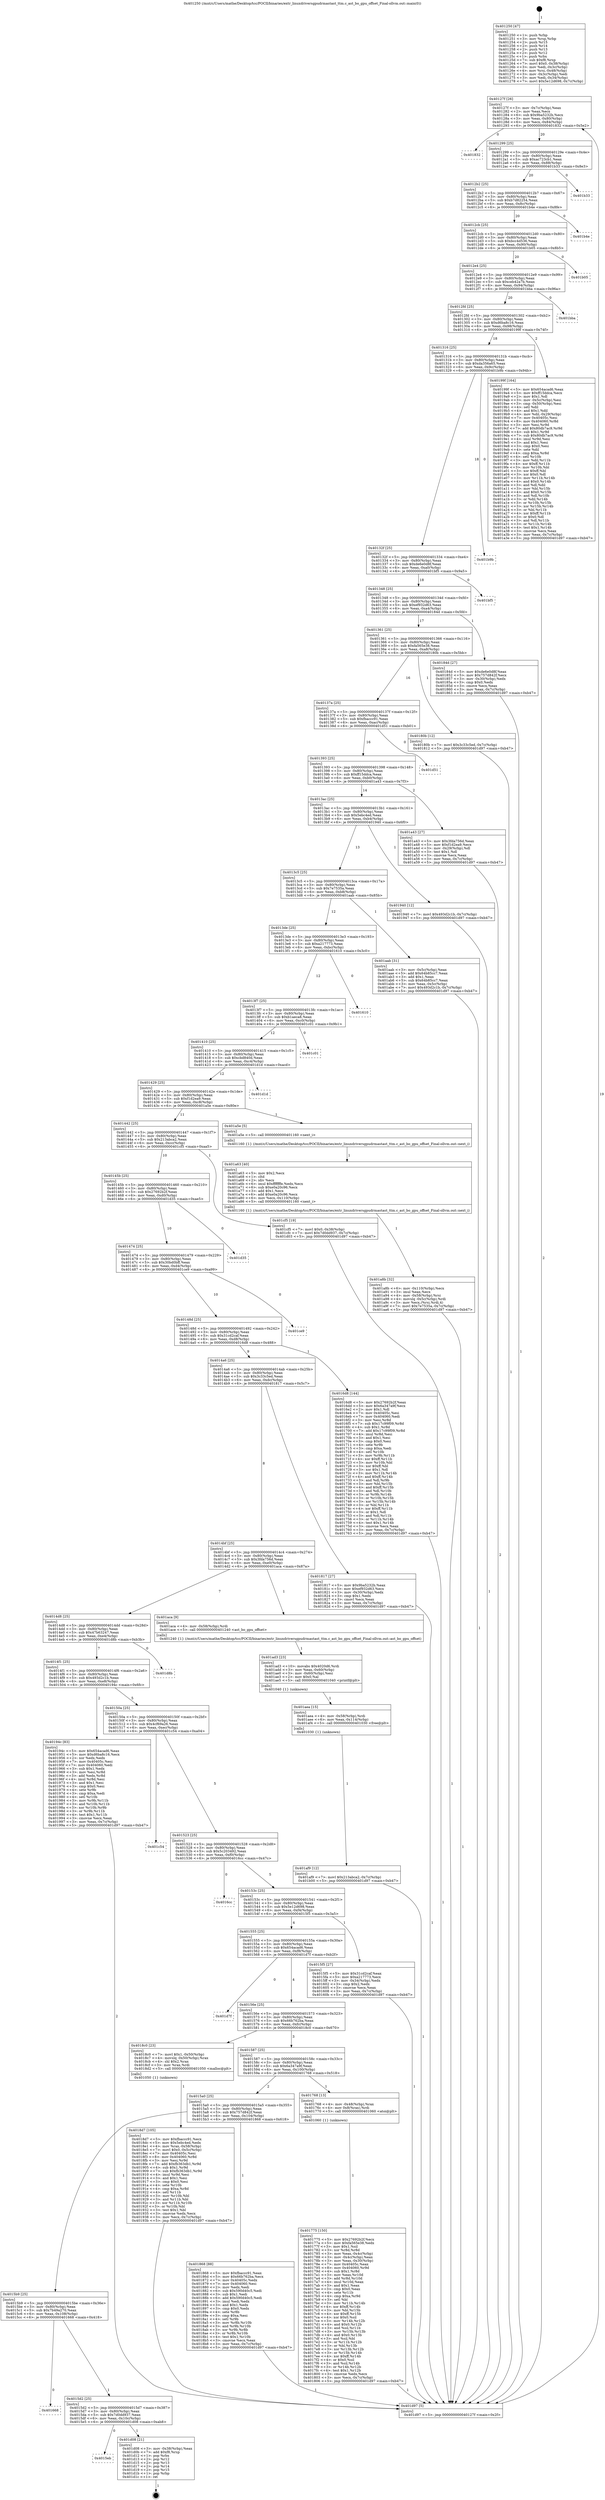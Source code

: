 digraph "0x401250" {
  label = "0x401250 (/mnt/c/Users/mathe/Desktop/tcc/POCII/binaries/extr_linuxdriversgpudrmastast_ttm.c_ast_bo_gpu_offset_Final-ollvm.out::main(0))"
  labelloc = "t"
  node[shape=record]

  Entry [label="",width=0.3,height=0.3,shape=circle,fillcolor=black,style=filled]
  "0x40127f" [label="{
     0x40127f [26]\l
     | [instrs]\l
     &nbsp;&nbsp;0x40127f \<+3\>: mov -0x7c(%rbp),%eax\l
     &nbsp;&nbsp;0x401282 \<+2\>: mov %eax,%ecx\l
     &nbsp;&nbsp;0x401284 \<+6\>: sub $0x9ba5232b,%ecx\l
     &nbsp;&nbsp;0x40128a \<+3\>: mov %eax,-0x80(%rbp)\l
     &nbsp;&nbsp;0x40128d \<+6\>: mov %ecx,-0x84(%rbp)\l
     &nbsp;&nbsp;0x401293 \<+6\>: je 0000000000401832 \<main+0x5e2\>\l
  }"]
  "0x401832" [label="{
     0x401832\l
  }", style=dashed]
  "0x401299" [label="{
     0x401299 [25]\l
     | [instrs]\l
     &nbsp;&nbsp;0x401299 \<+5\>: jmp 000000000040129e \<main+0x4e\>\l
     &nbsp;&nbsp;0x40129e \<+3\>: mov -0x80(%rbp),%eax\l
     &nbsp;&nbsp;0x4012a1 \<+5\>: sub $0xac723cb1,%eax\l
     &nbsp;&nbsp;0x4012a6 \<+6\>: mov %eax,-0x88(%rbp)\l
     &nbsp;&nbsp;0x4012ac \<+6\>: je 0000000000401b33 \<main+0x8e3\>\l
  }"]
  Exit [label="",width=0.3,height=0.3,shape=circle,fillcolor=black,style=filled,peripheries=2]
  "0x401b33" [label="{
     0x401b33\l
  }", style=dashed]
  "0x4012b2" [label="{
     0x4012b2 [25]\l
     | [instrs]\l
     &nbsp;&nbsp;0x4012b2 \<+5\>: jmp 00000000004012b7 \<main+0x67\>\l
     &nbsp;&nbsp;0x4012b7 \<+3\>: mov -0x80(%rbp),%eax\l
     &nbsp;&nbsp;0x4012ba \<+5\>: sub $0xb7d82254,%eax\l
     &nbsp;&nbsp;0x4012bf \<+6\>: mov %eax,-0x8c(%rbp)\l
     &nbsp;&nbsp;0x4012c5 \<+6\>: je 0000000000401b4e \<main+0x8fe\>\l
  }"]
  "0x4015eb" [label="{
     0x4015eb\l
  }", style=dashed]
  "0x401b4e" [label="{
     0x401b4e\l
  }", style=dashed]
  "0x4012cb" [label="{
     0x4012cb [25]\l
     | [instrs]\l
     &nbsp;&nbsp;0x4012cb \<+5\>: jmp 00000000004012d0 \<main+0x80\>\l
     &nbsp;&nbsp;0x4012d0 \<+3\>: mov -0x80(%rbp),%eax\l
     &nbsp;&nbsp;0x4012d3 \<+5\>: sub $0xbcc4d536,%eax\l
     &nbsp;&nbsp;0x4012d8 \<+6\>: mov %eax,-0x90(%rbp)\l
     &nbsp;&nbsp;0x4012de \<+6\>: je 0000000000401b05 \<main+0x8b5\>\l
  }"]
  "0x401d08" [label="{
     0x401d08 [21]\l
     | [instrs]\l
     &nbsp;&nbsp;0x401d08 \<+3\>: mov -0x38(%rbp),%eax\l
     &nbsp;&nbsp;0x401d0b \<+7\>: add $0xf8,%rsp\l
     &nbsp;&nbsp;0x401d12 \<+1\>: pop %rbx\l
     &nbsp;&nbsp;0x401d13 \<+2\>: pop %r12\l
     &nbsp;&nbsp;0x401d15 \<+2\>: pop %r13\l
     &nbsp;&nbsp;0x401d17 \<+2\>: pop %r14\l
     &nbsp;&nbsp;0x401d19 \<+2\>: pop %r15\l
     &nbsp;&nbsp;0x401d1b \<+1\>: pop %rbp\l
     &nbsp;&nbsp;0x401d1c \<+1\>: ret\l
  }"]
  "0x401b05" [label="{
     0x401b05\l
  }", style=dashed]
  "0x4012e4" [label="{
     0x4012e4 [25]\l
     | [instrs]\l
     &nbsp;&nbsp;0x4012e4 \<+5\>: jmp 00000000004012e9 \<main+0x99\>\l
     &nbsp;&nbsp;0x4012e9 \<+3\>: mov -0x80(%rbp),%eax\l
     &nbsp;&nbsp;0x4012ec \<+5\>: sub $0xceb42a7b,%eax\l
     &nbsp;&nbsp;0x4012f1 \<+6\>: mov %eax,-0x94(%rbp)\l
     &nbsp;&nbsp;0x4012f7 \<+6\>: je 0000000000401bba \<main+0x96a\>\l
  }"]
  "0x4015d2" [label="{
     0x4015d2 [25]\l
     | [instrs]\l
     &nbsp;&nbsp;0x4015d2 \<+5\>: jmp 00000000004015d7 \<main+0x387\>\l
     &nbsp;&nbsp;0x4015d7 \<+3\>: mov -0x80(%rbp),%eax\l
     &nbsp;&nbsp;0x4015da \<+5\>: sub $0x7d0dd937,%eax\l
     &nbsp;&nbsp;0x4015df \<+6\>: mov %eax,-0x10c(%rbp)\l
     &nbsp;&nbsp;0x4015e5 \<+6\>: je 0000000000401d08 \<main+0xab8\>\l
  }"]
  "0x401bba" [label="{
     0x401bba\l
  }", style=dashed]
  "0x4012fd" [label="{
     0x4012fd [25]\l
     | [instrs]\l
     &nbsp;&nbsp;0x4012fd \<+5\>: jmp 0000000000401302 \<main+0xb2\>\l
     &nbsp;&nbsp;0x401302 \<+3\>: mov -0x80(%rbp),%eax\l
     &nbsp;&nbsp;0x401305 \<+5\>: sub $0xd6ba8c16,%eax\l
     &nbsp;&nbsp;0x40130a \<+6\>: mov %eax,-0x98(%rbp)\l
     &nbsp;&nbsp;0x401310 \<+6\>: je 000000000040199f \<main+0x74f\>\l
  }"]
  "0x401668" [label="{
     0x401668\l
  }", style=dashed]
  "0x40199f" [label="{
     0x40199f [164]\l
     | [instrs]\l
     &nbsp;&nbsp;0x40199f \<+5\>: mov $0x654acad6,%eax\l
     &nbsp;&nbsp;0x4019a4 \<+5\>: mov $0xff15ddca,%ecx\l
     &nbsp;&nbsp;0x4019a9 \<+2\>: mov $0x1,%dl\l
     &nbsp;&nbsp;0x4019ab \<+3\>: mov -0x5c(%rbp),%esi\l
     &nbsp;&nbsp;0x4019ae \<+3\>: cmp -0x50(%rbp),%esi\l
     &nbsp;&nbsp;0x4019b1 \<+4\>: setl %dil\l
     &nbsp;&nbsp;0x4019b5 \<+4\>: and $0x1,%dil\l
     &nbsp;&nbsp;0x4019b9 \<+4\>: mov %dil,-0x29(%rbp)\l
     &nbsp;&nbsp;0x4019bd \<+7\>: mov 0x40405c,%esi\l
     &nbsp;&nbsp;0x4019c4 \<+8\>: mov 0x404060,%r8d\l
     &nbsp;&nbsp;0x4019cc \<+3\>: mov %esi,%r9d\l
     &nbsp;&nbsp;0x4019cf \<+7\>: add $0x80db7ac9,%r9d\l
     &nbsp;&nbsp;0x4019d6 \<+4\>: sub $0x1,%r9d\l
     &nbsp;&nbsp;0x4019da \<+7\>: sub $0x80db7ac9,%r9d\l
     &nbsp;&nbsp;0x4019e1 \<+4\>: imul %r9d,%esi\l
     &nbsp;&nbsp;0x4019e5 \<+3\>: and $0x1,%esi\l
     &nbsp;&nbsp;0x4019e8 \<+3\>: cmp $0x0,%esi\l
     &nbsp;&nbsp;0x4019eb \<+4\>: sete %dil\l
     &nbsp;&nbsp;0x4019ef \<+4\>: cmp $0xa,%r8d\l
     &nbsp;&nbsp;0x4019f3 \<+4\>: setl %r10b\l
     &nbsp;&nbsp;0x4019f7 \<+3\>: mov %dil,%r11b\l
     &nbsp;&nbsp;0x4019fa \<+4\>: xor $0xff,%r11b\l
     &nbsp;&nbsp;0x4019fe \<+3\>: mov %r10b,%bl\l
     &nbsp;&nbsp;0x401a01 \<+3\>: xor $0xff,%bl\l
     &nbsp;&nbsp;0x401a04 \<+3\>: xor $0x0,%dl\l
     &nbsp;&nbsp;0x401a07 \<+3\>: mov %r11b,%r14b\l
     &nbsp;&nbsp;0x401a0a \<+4\>: and $0x0,%r14b\l
     &nbsp;&nbsp;0x401a0e \<+3\>: and %dl,%dil\l
     &nbsp;&nbsp;0x401a11 \<+3\>: mov %bl,%r15b\l
     &nbsp;&nbsp;0x401a14 \<+4\>: and $0x0,%r15b\l
     &nbsp;&nbsp;0x401a18 \<+3\>: and %dl,%r10b\l
     &nbsp;&nbsp;0x401a1b \<+3\>: or %dil,%r14b\l
     &nbsp;&nbsp;0x401a1e \<+3\>: or %r10b,%r15b\l
     &nbsp;&nbsp;0x401a21 \<+3\>: xor %r15b,%r14b\l
     &nbsp;&nbsp;0x401a24 \<+3\>: or %bl,%r11b\l
     &nbsp;&nbsp;0x401a27 \<+4\>: xor $0xff,%r11b\l
     &nbsp;&nbsp;0x401a2b \<+3\>: or $0x0,%dl\l
     &nbsp;&nbsp;0x401a2e \<+3\>: and %dl,%r11b\l
     &nbsp;&nbsp;0x401a31 \<+3\>: or %r11b,%r14b\l
     &nbsp;&nbsp;0x401a34 \<+4\>: test $0x1,%r14b\l
     &nbsp;&nbsp;0x401a38 \<+3\>: cmovne %ecx,%eax\l
     &nbsp;&nbsp;0x401a3b \<+3\>: mov %eax,-0x7c(%rbp)\l
     &nbsp;&nbsp;0x401a3e \<+5\>: jmp 0000000000401d97 \<main+0xb47\>\l
  }"]
  "0x401316" [label="{
     0x401316 [25]\l
     | [instrs]\l
     &nbsp;&nbsp;0x401316 \<+5\>: jmp 000000000040131b \<main+0xcb\>\l
     &nbsp;&nbsp;0x40131b \<+3\>: mov -0x80(%rbp),%eax\l
     &nbsp;&nbsp;0x40131e \<+5\>: sub $0xda356a65,%eax\l
     &nbsp;&nbsp;0x401323 \<+6\>: mov %eax,-0x9c(%rbp)\l
     &nbsp;&nbsp;0x401329 \<+6\>: je 0000000000401b9b \<main+0x94b\>\l
  }"]
  "0x401af9" [label="{
     0x401af9 [12]\l
     | [instrs]\l
     &nbsp;&nbsp;0x401af9 \<+7\>: movl $0x213abca2,-0x7c(%rbp)\l
     &nbsp;&nbsp;0x401b00 \<+5\>: jmp 0000000000401d97 \<main+0xb47\>\l
  }"]
  "0x401b9b" [label="{
     0x401b9b\l
  }", style=dashed]
  "0x40132f" [label="{
     0x40132f [25]\l
     | [instrs]\l
     &nbsp;&nbsp;0x40132f \<+5\>: jmp 0000000000401334 \<main+0xe4\>\l
     &nbsp;&nbsp;0x401334 \<+3\>: mov -0x80(%rbp),%eax\l
     &nbsp;&nbsp;0x401337 \<+5\>: sub $0xde6e0d8f,%eax\l
     &nbsp;&nbsp;0x40133c \<+6\>: mov %eax,-0xa0(%rbp)\l
     &nbsp;&nbsp;0x401342 \<+6\>: je 0000000000401bf5 \<main+0x9a5\>\l
  }"]
  "0x401aea" [label="{
     0x401aea [15]\l
     | [instrs]\l
     &nbsp;&nbsp;0x401aea \<+4\>: mov -0x58(%rbp),%rdi\l
     &nbsp;&nbsp;0x401aee \<+6\>: mov %eax,-0x114(%rbp)\l
     &nbsp;&nbsp;0x401af4 \<+5\>: call 0000000000401030 \<free@plt\>\l
     | [calls]\l
     &nbsp;&nbsp;0x401030 \{1\} (unknown)\l
  }"]
  "0x401bf5" [label="{
     0x401bf5\l
  }", style=dashed]
  "0x401348" [label="{
     0x401348 [25]\l
     | [instrs]\l
     &nbsp;&nbsp;0x401348 \<+5\>: jmp 000000000040134d \<main+0xfd\>\l
     &nbsp;&nbsp;0x40134d \<+3\>: mov -0x80(%rbp),%eax\l
     &nbsp;&nbsp;0x401350 \<+5\>: sub $0xef932d63,%eax\l
     &nbsp;&nbsp;0x401355 \<+6\>: mov %eax,-0xa4(%rbp)\l
     &nbsp;&nbsp;0x40135b \<+6\>: je 000000000040184d \<main+0x5fd\>\l
  }"]
  "0x401ad3" [label="{
     0x401ad3 [23]\l
     | [instrs]\l
     &nbsp;&nbsp;0x401ad3 \<+10\>: movabs $0x4020d6,%rdi\l
     &nbsp;&nbsp;0x401add \<+3\>: mov %eax,-0x60(%rbp)\l
     &nbsp;&nbsp;0x401ae0 \<+3\>: mov -0x60(%rbp),%esi\l
     &nbsp;&nbsp;0x401ae3 \<+2\>: mov $0x0,%al\l
     &nbsp;&nbsp;0x401ae5 \<+5\>: call 0000000000401040 \<printf@plt\>\l
     | [calls]\l
     &nbsp;&nbsp;0x401040 \{1\} (unknown)\l
  }"]
  "0x40184d" [label="{
     0x40184d [27]\l
     | [instrs]\l
     &nbsp;&nbsp;0x40184d \<+5\>: mov $0xde6e0d8f,%eax\l
     &nbsp;&nbsp;0x401852 \<+5\>: mov $0x757d842f,%ecx\l
     &nbsp;&nbsp;0x401857 \<+3\>: mov -0x30(%rbp),%edx\l
     &nbsp;&nbsp;0x40185a \<+3\>: cmp $0x0,%edx\l
     &nbsp;&nbsp;0x40185d \<+3\>: cmove %ecx,%eax\l
     &nbsp;&nbsp;0x401860 \<+3\>: mov %eax,-0x7c(%rbp)\l
     &nbsp;&nbsp;0x401863 \<+5\>: jmp 0000000000401d97 \<main+0xb47\>\l
  }"]
  "0x401361" [label="{
     0x401361 [25]\l
     | [instrs]\l
     &nbsp;&nbsp;0x401361 \<+5\>: jmp 0000000000401366 \<main+0x116\>\l
     &nbsp;&nbsp;0x401366 \<+3\>: mov -0x80(%rbp),%eax\l
     &nbsp;&nbsp;0x401369 \<+5\>: sub $0xfa565e38,%eax\l
     &nbsp;&nbsp;0x40136e \<+6\>: mov %eax,-0xa8(%rbp)\l
     &nbsp;&nbsp;0x401374 \<+6\>: je 000000000040180b \<main+0x5bb\>\l
  }"]
  "0x401a8b" [label="{
     0x401a8b [32]\l
     | [instrs]\l
     &nbsp;&nbsp;0x401a8b \<+6\>: mov -0x110(%rbp),%ecx\l
     &nbsp;&nbsp;0x401a91 \<+3\>: imul %eax,%ecx\l
     &nbsp;&nbsp;0x401a94 \<+4\>: mov -0x58(%rbp),%rsi\l
     &nbsp;&nbsp;0x401a98 \<+4\>: movslq -0x5c(%rbp),%rdi\l
     &nbsp;&nbsp;0x401a9c \<+3\>: mov %ecx,(%rsi,%rdi,4)\l
     &nbsp;&nbsp;0x401a9f \<+7\>: movl $0x7e7535a,-0x7c(%rbp)\l
     &nbsp;&nbsp;0x401aa6 \<+5\>: jmp 0000000000401d97 \<main+0xb47\>\l
  }"]
  "0x40180b" [label="{
     0x40180b [12]\l
     | [instrs]\l
     &nbsp;&nbsp;0x40180b \<+7\>: movl $0x3c33c5ed,-0x7c(%rbp)\l
     &nbsp;&nbsp;0x401812 \<+5\>: jmp 0000000000401d97 \<main+0xb47\>\l
  }"]
  "0x40137a" [label="{
     0x40137a [25]\l
     | [instrs]\l
     &nbsp;&nbsp;0x40137a \<+5\>: jmp 000000000040137f \<main+0x12f\>\l
     &nbsp;&nbsp;0x40137f \<+3\>: mov -0x80(%rbp),%eax\l
     &nbsp;&nbsp;0x401382 \<+5\>: sub $0xfbaccc91,%eax\l
     &nbsp;&nbsp;0x401387 \<+6\>: mov %eax,-0xac(%rbp)\l
     &nbsp;&nbsp;0x40138d \<+6\>: je 0000000000401d51 \<main+0xb01\>\l
  }"]
  "0x401a63" [label="{
     0x401a63 [40]\l
     | [instrs]\l
     &nbsp;&nbsp;0x401a63 \<+5\>: mov $0x2,%ecx\l
     &nbsp;&nbsp;0x401a68 \<+1\>: cltd\l
     &nbsp;&nbsp;0x401a69 \<+2\>: idiv %ecx\l
     &nbsp;&nbsp;0x401a6b \<+6\>: imul $0xfffffffe,%edx,%ecx\l
     &nbsp;&nbsp;0x401a71 \<+6\>: sub $0xe0a20c96,%ecx\l
     &nbsp;&nbsp;0x401a77 \<+3\>: add $0x1,%ecx\l
     &nbsp;&nbsp;0x401a7a \<+6\>: add $0xe0a20c96,%ecx\l
     &nbsp;&nbsp;0x401a80 \<+6\>: mov %ecx,-0x110(%rbp)\l
     &nbsp;&nbsp;0x401a86 \<+5\>: call 0000000000401160 \<next_i\>\l
     | [calls]\l
     &nbsp;&nbsp;0x401160 \{1\} (/mnt/c/Users/mathe/Desktop/tcc/POCII/binaries/extr_linuxdriversgpudrmastast_ttm.c_ast_bo_gpu_offset_Final-ollvm.out::next_i)\l
  }"]
  "0x401d51" [label="{
     0x401d51\l
  }", style=dashed]
  "0x401393" [label="{
     0x401393 [25]\l
     | [instrs]\l
     &nbsp;&nbsp;0x401393 \<+5\>: jmp 0000000000401398 \<main+0x148\>\l
     &nbsp;&nbsp;0x401398 \<+3\>: mov -0x80(%rbp),%eax\l
     &nbsp;&nbsp;0x40139b \<+5\>: sub $0xff15ddca,%eax\l
     &nbsp;&nbsp;0x4013a0 \<+6\>: mov %eax,-0xb0(%rbp)\l
     &nbsp;&nbsp;0x4013a6 \<+6\>: je 0000000000401a43 \<main+0x7f3\>\l
  }"]
  "0x4018d7" [label="{
     0x4018d7 [105]\l
     | [instrs]\l
     &nbsp;&nbsp;0x4018d7 \<+5\>: mov $0xfbaccc91,%ecx\l
     &nbsp;&nbsp;0x4018dc \<+5\>: mov $0x5ebc4ed,%edx\l
     &nbsp;&nbsp;0x4018e1 \<+4\>: mov %rax,-0x58(%rbp)\l
     &nbsp;&nbsp;0x4018e5 \<+7\>: movl $0x0,-0x5c(%rbp)\l
     &nbsp;&nbsp;0x4018ec \<+7\>: mov 0x40405c,%esi\l
     &nbsp;&nbsp;0x4018f3 \<+8\>: mov 0x404060,%r8d\l
     &nbsp;&nbsp;0x4018fb \<+3\>: mov %esi,%r9d\l
     &nbsp;&nbsp;0x4018fe \<+7\>: add $0xfb363db1,%r9d\l
     &nbsp;&nbsp;0x401905 \<+4\>: sub $0x1,%r9d\l
     &nbsp;&nbsp;0x401909 \<+7\>: sub $0xfb363db1,%r9d\l
     &nbsp;&nbsp;0x401910 \<+4\>: imul %r9d,%esi\l
     &nbsp;&nbsp;0x401914 \<+3\>: and $0x1,%esi\l
     &nbsp;&nbsp;0x401917 \<+3\>: cmp $0x0,%esi\l
     &nbsp;&nbsp;0x40191a \<+4\>: sete %r10b\l
     &nbsp;&nbsp;0x40191e \<+4\>: cmp $0xa,%r8d\l
     &nbsp;&nbsp;0x401922 \<+4\>: setl %r11b\l
     &nbsp;&nbsp;0x401926 \<+3\>: mov %r10b,%bl\l
     &nbsp;&nbsp;0x401929 \<+3\>: and %r11b,%bl\l
     &nbsp;&nbsp;0x40192c \<+3\>: xor %r11b,%r10b\l
     &nbsp;&nbsp;0x40192f \<+3\>: or %r10b,%bl\l
     &nbsp;&nbsp;0x401932 \<+3\>: test $0x1,%bl\l
     &nbsp;&nbsp;0x401935 \<+3\>: cmovne %edx,%ecx\l
     &nbsp;&nbsp;0x401938 \<+3\>: mov %ecx,-0x7c(%rbp)\l
     &nbsp;&nbsp;0x40193b \<+5\>: jmp 0000000000401d97 \<main+0xb47\>\l
  }"]
  "0x401a43" [label="{
     0x401a43 [27]\l
     | [instrs]\l
     &nbsp;&nbsp;0x401a43 \<+5\>: mov $0x3fda756d,%eax\l
     &nbsp;&nbsp;0x401a48 \<+5\>: mov $0xf1d2ea9,%ecx\l
     &nbsp;&nbsp;0x401a4d \<+3\>: mov -0x29(%rbp),%dl\l
     &nbsp;&nbsp;0x401a50 \<+3\>: test $0x1,%dl\l
     &nbsp;&nbsp;0x401a53 \<+3\>: cmovne %ecx,%eax\l
     &nbsp;&nbsp;0x401a56 \<+3\>: mov %eax,-0x7c(%rbp)\l
     &nbsp;&nbsp;0x401a59 \<+5\>: jmp 0000000000401d97 \<main+0xb47\>\l
  }"]
  "0x4013ac" [label="{
     0x4013ac [25]\l
     | [instrs]\l
     &nbsp;&nbsp;0x4013ac \<+5\>: jmp 00000000004013b1 \<main+0x161\>\l
     &nbsp;&nbsp;0x4013b1 \<+3\>: mov -0x80(%rbp),%eax\l
     &nbsp;&nbsp;0x4013b4 \<+5\>: sub $0x5ebc4ed,%eax\l
     &nbsp;&nbsp;0x4013b9 \<+6\>: mov %eax,-0xb4(%rbp)\l
     &nbsp;&nbsp;0x4013bf \<+6\>: je 0000000000401940 \<main+0x6f0\>\l
  }"]
  "0x4015b9" [label="{
     0x4015b9 [25]\l
     | [instrs]\l
     &nbsp;&nbsp;0x4015b9 \<+5\>: jmp 00000000004015be \<main+0x36e\>\l
     &nbsp;&nbsp;0x4015be \<+3\>: mov -0x80(%rbp),%eax\l
     &nbsp;&nbsp;0x4015c1 \<+5\>: sub $0x7b49a270,%eax\l
     &nbsp;&nbsp;0x4015c6 \<+6\>: mov %eax,-0x108(%rbp)\l
     &nbsp;&nbsp;0x4015cc \<+6\>: je 0000000000401668 \<main+0x418\>\l
  }"]
  "0x401940" [label="{
     0x401940 [12]\l
     | [instrs]\l
     &nbsp;&nbsp;0x401940 \<+7\>: movl $0x493d2c1b,-0x7c(%rbp)\l
     &nbsp;&nbsp;0x401947 \<+5\>: jmp 0000000000401d97 \<main+0xb47\>\l
  }"]
  "0x4013c5" [label="{
     0x4013c5 [25]\l
     | [instrs]\l
     &nbsp;&nbsp;0x4013c5 \<+5\>: jmp 00000000004013ca \<main+0x17a\>\l
     &nbsp;&nbsp;0x4013ca \<+3\>: mov -0x80(%rbp),%eax\l
     &nbsp;&nbsp;0x4013cd \<+5\>: sub $0x7e7535a,%eax\l
     &nbsp;&nbsp;0x4013d2 \<+6\>: mov %eax,-0xb8(%rbp)\l
     &nbsp;&nbsp;0x4013d8 \<+6\>: je 0000000000401aab \<main+0x85b\>\l
  }"]
  "0x401868" [label="{
     0x401868 [88]\l
     | [instrs]\l
     &nbsp;&nbsp;0x401868 \<+5\>: mov $0xfbaccc91,%eax\l
     &nbsp;&nbsp;0x40186d \<+5\>: mov $0x66b762ba,%ecx\l
     &nbsp;&nbsp;0x401872 \<+7\>: mov 0x40405c,%edx\l
     &nbsp;&nbsp;0x401879 \<+7\>: mov 0x404060,%esi\l
     &nbsp;&nbsp;0x401880 \<+2\>: mov %edx,%edi\l
     &nbsp;&nbsp;0x401882 \<+6\>: sub $0x590d40c5,%edi\l
     &nbsp;&nbsp;0x401888 \<+3\>: sub $0x1,%edi\l
     &nbsp;&nbsp;0x40188b \<+6\>: add $0x590d40c5,%edi\l
     &nbsp;&nbsp;0x401891 \<+3\>: imul %edi,%edx\l
     &nbsp;&nbsp;0x401894 \<+3\>: and $0x1,%edx\l
     &nbsp;&nbsp;0x401897 \<+3\>: cmp $0x0,%edx\l
     &nbsp;&nbsp;0x40189a \<+4\>: sete %r8b\l
     &nbsp;&nbsp;0x40189e \<+3\>: cmp $0xa,%esi\l
     &nbsp;&nbsp;0x4018a1 \<+4\>: setl %r9b\l
     &nbsp;&nbsp;0x4018a5 \<+3\>: mov %r8b,%r10b\l
     &nbsp;&nbsp;0x4018a8 \<+3\>: and %r9b,%r10b\l
     &nbsp;&nbsp;0x4018ab \<+3\>: xor %r9b,%r8b\l
     &nbsp;&nbsp;0x4018ae \<+3\>: or %r8b,%r10b\l
     &nbsp;&nbsp;0x4018b1 \<+4\>: test $0x1,%r10b\l
     &nbsp;&nbsp;0x4018b5 \<+3\>: cmovne %ecx,%eax\l
     &nbsp;&nbsp;0x4018b8 \<+3\>: mov %eax,-0x7c(%rbp)\l
     &nbsp;&nbsp;0x4018bb \<+5\>: jmp 0000000000401d97 \<main+0xb47\>\l
  }"]
  "0x401aab" [label="{
     0x401aab [31]\l
     | [instrs]\l
     &nbsp;&nbsp;0x401aab \<+3\>: mov -0x5c(%rbp),%eax\l
     &nbsp;&nbsp;0x401aae \<+5\>: add $0x64b85cc7,%eax\l
     &nbsp;&nbsp;0x401ab3 \<+3\>: add $0x1,%eax\l
     &nbsp;&nbsp;0x401ab6 \<+5\>: sub $0x64b85cc7,%eax\l
     &nbsp;&nbsp;0x401abb \<+3\>: mov %eax,-0x5c(%rbp)\l
     &nbsp;&nbsp;0x401abe \<+7\>: movl $0x493d2c1b,-0x7c(%rbp)\l
     &nbsp;&nbsp;0x401ac5 \<+5\>: jmp 0000000000401d97 \<main+0xb47\>\l
  }"]
  "0x4013de" [label="{
     0x4013de [25]\l
     | [instrs]\l
     &nbsp;&nbsp;0x4013de \<+5\>: jmp 00000000004013e3 \<main+0x193\>\l
     &nbsp;&nbsp;0x4013e3 \<+3\>: mov -0x80(%rbp),%eax\l
     &nbsp;&nbsp;0x4013e6 \<+5\>: sub $0xa217773,%eax\l
     &nbsp;&nbsp;0x4013eb \<+6\>: mov %eax,-0xbc(%rbp)\l
     &nbsp;&nbsp;0x4013f1 \<+6\>: je 0000000000401610 \<main+0x3c0\>\l
  }"]
  "0x401775" [label="{
     0x401775 [150]\l
     | [instrs]\l
     &nbsp;&nbsp;0x401775 \<+5\>: mov $0x27692b2f,%ecx\l
     &nbsp;&nbsp;0x40177a \<+5\>: mov $0xfa565e38,%edx\l
     &nbsp;&nbsp;0x40177f \<+3\>: mov $0x1,%sil\l
     &nbsp;&nbsp;0x401782 \<+3\>: xor %r8d,%r8d\l
     &nbsp;&nbsp;0x401785 \<+3\>: mov %eax,-0x4c(%rbp)\l
     &nbsp;&nbsp;0x401788 \<+3\>: mov -0x4c(%rbp),%eax\l
     &nbsp;&nbsp;0x40178b \<+3\>: mov %eax,-0x30(%rbp)\l
     &nbsp;&nbsp;0x40178e \<+7\>: mov 0x40405c,%eax\l
     &nbsp;&nbsp;0x401795 \<+8\>: mov 0x404060,%r9d\l
     &nbsp;&nbsp;0x40179d \<+4\>: sub $0x1,%r8d\l
     &nbsp;&nbsp;0x4017a1 \<+3\>: mov %eax,%r10d\l
     &nbsp;&nbsp;0x4017a4 \<+3\>: add %r8d,%r10d\l
     &nbsp;&nbsp;0x4017a7 \<+4\>: imul %r10d,%eax\l
     &nbsp;&nbsp;0x4017ab \<+3\>: and $0x1,%eax\l
     &nbsp;&nbsp;0x4017ae \<+3\>: cmp $0x0,%eax\l
     &nbsp;&nbsp;0x4017b1 \<+4\>: sete %r11b\l
     &nbsp;&nbsp;0x4017b5 \<+4\>: cmp $0xa,%r9d\l
     &nbsp;&nbsp;0x4017b9 \<+3\>: setl %bl\l
     &nbsp;&nbsp;0x4017bc \<+3\>: mov %r11b,%r14b\l
     &nbsp;&nbsp;0x4017bf \<+4\>: xor $0xff,%r14b\l
     &nbsp;&nbsp;0x4017c3 \<+3\>: mov %bl,%r15b\l
     &nbsp;&nbsp;0x4017c6 \<+4\>: xor $0xff,%r15b\l
     &nbsp;&nbsp;0x4017ca \<+4\>: xor $0x0,%sil\l
     &nbsp;&nbsp;0x4017ce \<+3\>: mov %r14b,%r12b\l
     &nbsp;&nbsp;0x4017d1 \<+4\>: and $0x0,%r12b\l
     &nbsp;&nbsp;0x4017d5 \<+3\>: and %sil,%r11b\l
     &nbsp;&nbsp;0x4017d8 \<+3\>: mov %r15b,%r13b\l
     &nbsp;&nbsp;0x4017db \<+4\>: and $0x0,%r13b\l
     &nbsp;&nbsp;0x4017df \<+3\>: and %sil,%bl\l
     &nbsp;&nbsp;0x4017e2 \<+3\>: or %r11b,%r12b\l
     &nbsp;&nbsp;0x4017e5 \<+3\>: or %bl,%r13b\l
     &nbsp;&nbsp;0x4017e8 \<+3\>: xor %r13b,%r12b\l
     &nbsp;&nbsp;0x4017eb \<+3\>: or %r15b,%r14b\l
     &nbsp;&nbsp;0x4017ee \<+4\>: xor $0xff,%r14b\l
     &nbsp;&nbsp;0x4017f2 \<+4\>: or $0x0,%sil\l
     &nbsp;&nbsp;0x4017f6 \<+3\>: and %sil,%r14b\l
     &nbsp;&nbsp;0x4017f9 \<+3\>: or %r14b,%r12b\l
     &nbsp;&nbsp;0x4017fc \<+4\>: test $0x1,%r12b\l
     &nbsp;&nbsp;0x401800 \<+3\>: cmovne %edx,%ecx\l
     &nbsp;&nbsp;0x401803 \<+3\>: mov %ecx,-0x7c(%rbp)\l
     &nbsp;&nbsp;0x401806 \<+5\>: jmp 0000000000401d97 \<main+0xb47\>\l
  }"]
  "0x401610" [label="{
     0x401610\l
  }", style=dashed]
  "0x4013f7" [label="{
     0x4013f7 [25]\l
     | [instrs]\l
     &nbsp;&nbsp;0x4013f7 \<+5\>: jmp 00000000004013fc \<main+0x1ac\>\l
     &nbsp;&nbsp;0x4013fc \<+3\>: mov -0x80(%rbp),%eax\l
     &nbsp;&nbsp;0x4013ff \<+5\>: sub $0xb1aeca8,%eax\l
     &nbsp;&nbsp;0x401404 \<+6\>: mov %eax,-0xc0(%rbp)\l
     &nbsp;&nbsp;0x40140a \<+6\>: je 0000000000401c01 \<main+0x9b1\>\l
  }"]
  "0x4015a0" [label="{
     0x4015a0 [25]\l
     | [instrs]\l
     &nbsp;&nbsp;0x4015a0 \<+5\>: jmp 00000000004015a5 \<main+0x355\>\l
     &nbsp;&nbsp;0x4015a5 \<+3\>: mov -0x80(%rbp),%eax\l
     &nbsp;&nbsp;0x4015a8 \<+5\>: sub $0x757d842f,%eax\l
     &nbsp;&nbsp;0x4015ad \<+6\>: mov %eax,-0x104(%rbp)\l
     &nbsp;&nbsp;0x4015b3 \<+6\>: je 0000000000401868 \<main+0x618\>\l
  }"]
  "0x401c01" [label="{
     0x401c01\l
  }", style=dashed]
  "0x401410" [label="{
     0x401410 [25]\l
     | [instrs]\l
     &nbsp;&nbsp;0x401410 \<+5\>: jmp 0000000000401415 \<main+0x1c5\>\l
     &nbsp;&nbsp;0x401415 \<+3\>: mov -0x80(%rbp),%eax\l
     &nbsp;&nbsp;0x401418 \<+5\>: sub $0xcbd840d,%eax\l
     &nbsp;&nbsp;0x40141d \<+6\>: mov %eax,-0xc4(%rbp)\l
     &nbsp;&nbsp;0x401423 \<+6\>: je 0000000000401d1d \<main+0xacd\>\l
  }"]
  "0x401768" [label="{
     0x401768 [13]\l
     | [instrs]\l
     &nbsp;&nbsp;0x401768 \<+4\>: mov -0x48(%rbp),%rax\l
     &nbsp;&nbsp;0x40176c \<+4\>: mov 0x8(%rax),%rdi\l
     &nbsp;&nbsp;0x401770 \<+5\>: call 0000000000401060 \<atoi@plt\>\l
     | [calls]\l
     &nbsp;&nbsp;0x401060 \{1\} (unknown)\l
  }"]
  "0x401d1d" [label="{
     0x401d1d\l
  }", style=dashed]
  "0x401429" [label="{
     0x401429 [25]\l
     | [instrs]\l
     &nbsp;&nbsp;0x401429 \<+5\>: jmp 000000000040142e \<main+0x1de\>\l
     &nbsp;&nbsp;0x40142e \<+3\>: mov -0x80(%rbp),%eax\l
     &nbsp;&nbsp;0x401431 \<+5\>: sub $0xf1d2ea9,%eax\l
     &nbsp;&nbsp;0x401436 \<+6\>: mov %eax,-0xc8(%rbp)\l
     &nbsp;&nbsp;0x40143c \<+6\>: je 0000000000401a5e \<main+0x80e\>\l
  }"]
  "0x401587" [label="{
     0x401587 [25]\l
     | [instrs]\l
     &nbsp;&nbsp;0x401587 \<+5\>: jmp 000000000040158c \<main+0x33c\>\l
     &nbsp;&nbsp;0x40158c \<+3\>: mov -0x80(%rbp),%eax\l
     &nbsp;&nbsp;0x40158f \<+5\>: sub $0x6a347a9f,%eax\l
     &nbsp;&nbsp;0x401594 \<+6\>: mov %eax,-0x100(%rbp)\l
     &nbsp;&nbsp;0x40159a \<+6\>: je 0000000000401768 \<main+0x518\>\l
  }"]
  "0x401a5e" [label="{
     0x401a5e [5]\l
     | [instrs]\l
     &nbsp;&nbsp;0x401a5e \<+5\>: call 0000000000401160 \<next_i\>\l
     | [calls]\l
     &nbsp;&nbsp;0x401160 \{1\} (/mnt/c/Users/mathe/Desktop/tcc/POCII/binaries/extr_linuxdriversgpudrmastast_ttm.c_ast_bo_gpu_offset_Final-ollvm.out::next_i)\l
  }"]
  "0x401442" [label="{
     0x401442 [25]\l
     | [instrs]\l
     &nbsp;&nbsp;0x401442 \<+5\>: jmp 0000000000401447 \<main+0x1f7\>\l
     &nbsp;&nbsp;0x401447 \<+3\>: mov -0x80(%rbp),%eax\l
     &nbsp;&nbsp;0x40144a \<+5\>: sub $0x213abca2,%eax\l
     &nbsp;&nbsp;0x40144f \<+6\>: mov %eax,-0xcc(%rbp)\l
     &nbsp;&nbsp;0x401455 \<+6\>: je 0000000000401cf5 \<main+0xaa5\>\l
  }"]
  "0x4018c0" [label="{
     0x4018c0 [23]\l
     | [instrs]\l
     &nbsp;&nbsp;0x4018c0 \<+7\>: movl $0x1,-0x50(%rbp)\l
     &nbsp;&nbsp;0x4018c7 \<+4\>: movslq -0x50(%rbp),%rax\l
     &nbsp;&nbsp;0x4018cb \<+4\>: shl $0x2,%rax\l
     &nbsp;&nbsp;0x4018cf \<+3\>: mov %rax,%rdi\l
     &nbsp;&nbsp;0x4018d2 \<+5\>: call 0000000000401050 \<malloc@plt\>\l
     | [calls]\l
     &nbsp;&nbsp;0x401050 \{1\} (unknown)\l
  }"]
  "0x401cf5" [label="{
     0x401cf5 [19]\l
     | [instrs]\l
     &nbsp;&nbsp;0x401cf5 \<+7\>: movl $0x0,-0x38(%rbp)\l
     &nbsp;&nbsp;0x401cfc \<+7\>: movl $0x7d0dd937,-0x7c(%rbp)\l
     &nbsp;&nbsp;0x401d03 \<+5\>: jmp 0000000000401d97 \<main+0xb47\>\l
  }"]
  "0x40145b" [label="{
     0x40145b [25]\l
     | [instrs]\l
     &nbsp;&nbsp;0x40145b \<+5\>: jmp 0000000000401460 \<main+0x210\>\l
     &nbsp;&nbsp;0x401460 \<+3\>: mov -0x80(%rbp),%eax\l
     &nbsp;&nbsp;0x401463 \<+5\>: sub $0x27692b2f,%eax\l
     &nbsp;&nbsp;0x401468 \<+6\>: mov %eax,-0xd0(%rbp)\l
     &nbsp;&nbsp;0x40146e \<+6\>: je 0000000000401d35 \<main+0xae5\>\l
  }"]
  "0x40156e" [label="{
     0x40156e [25]\l
     | [instrs]\l
     &nbsp;&nbsp;0x40156e \<+5\>: jmp 0000000000401573 \<main+0x323\>\l
     &nbsp;&nbsp;0x401573 \<+3\>: mov -0x80(%rbp),%eax\l
     &nbsp;&nbsp;0x401576 \<+5\>: sub $0x66b762ba,%eax\l
     &nbsp;&nbsp;0x40157b \<+6\>: mov %eax,-0xfc(%rbp)\l
     &nbsp;&nbsp;0x401581 \<+6\>: je 00000000004018c0 \<main+0x670\>\l
  }"]
  "0x401d35" [label="{
     0x401d35\l
  }", style=dashed]
  "0x401474" [label="{
     0x401474 [25]\l
     | [instrs]\l
     &nbsp;&nbsp;0x401474 \<+5\>: jmp 0000000000401479 \<main+0x229\>\l
     &nbsp;&nbsp;0x401479 \<+3\>: mov -0x80(%rbp),%eax\l
     &nbsp;&nbsp;0x40147c \<+5\>: sub $0x30bd0bff,%eax\l
     &nbsp;&nbsp;0x401481 \<+6\>: mov %eax,-0xd4(%rbp)\l
     &nbsp;&nbsp;0x401487 \<+6\>: je 0000000000401ce9 \<main+0xa99\>\l
  }"]
  "0x401d7f" [label="{
     0x401d7f\l
  }", style=dashed]
  "0x401ce9" [label="{
     0x401ce9\l
  }", style=dashed]
  "0x40148d" [label="{
     0x40148d [25]\l
     | [instrs]\l
     &nbsp;&nbsp;0x40148d \<+5\>: jmp 0000000000401492 \<main+0x242\>\l
     &nbsp;&nbsp;0x401492 \<+3\>: mov -0x80(%rbp),%eax\l
     &nbsp;&nbsp;0x401495 \<+5\>: sub $0x31cd2caf,%eax\l
     &nbsp;&nbsp;0x40149a \<+6\>: mov %eax,-0xd8(%rbp)\l
     &nbsp;&nbsp;0x4014a0 \<+6\>: je 00000000004016d8 \<main+0x488\>\l
  }"]
  "0x401250" [label="{
     0x401250 [47]\l
     | [instrs]\l
     &nbsp;&nbsp;0x401250 \<+1\>: push %rbp\l
     &nbsp;&nbsp;0x401251 \<+3\>: mov %rsp,%rbp\l
     &nbsp;&nbsp;0x401254 \<+2\>: push %r15\l
     &nbsp;&nbsp;0x401256 \<+2\>: push %r14\l
     &nbsp;&nbsp;0x401258 \<+2\>: push %r13\l
     &nbsp;&nbsp;0x40125a \<+2\>: push %r12\l
     &nbsp;&nbsp;0x40125c \<+1\>: push %rbx\l
     &nbsp;&nbsp;0x40125d \<+7\>: sub $0xf8,%rsp\l
     &nbsp;&nbsp;0x401264 \<+7\>: movl $0x0,-0x38(%rbp)\l
     &nbsp;&nbsp;0x40126b \<+3\>: mov %edi,-0x3c(%rbp)\l
     &nbsp;&nbsp;0x40126e \<+4\>: mov %rsi,-0x48(%rbp)\l
     &nbsp;&nbsp;0x401272 \<+3\>: mov -0x3c(%rbp),%edi\l
     &nbsp;&nbsp;0x401275 \<+3\>: mov %edi,-0x34(%rbp)\l
     &nbsp;&nbsp;0x401278 \<+7\>: movl $0x5e12d698,-0x7c(%rbp)\l
  }"]
  "0x4016d8" [label="{
     0x4016d8 [144]\l
     | [instrs]\l
     &nbsp;&nbsp;0x4016d8 \<+5\>: mov $0x27692b2f,%eax\l
     &nbsp;&nbsp;0x4016dd \<+5\>: mov $0x6a347a9f,%ecx\l
     &nbsp;&nbsp;0x4016e2 \<+2\>: mov $0x1,%dl\l
     &nbsp;&nbsp;0x4016e4 \<+7\>: mov 0x40405c,%esi\l
     &nbsp;&nbsp;0x4016eb \<+7\>: mov 0x404060,%edi\l
     &nbsp;&nbsp;0x4016f2 \<+3\>: mov %esi,%r8d\l
     &nbsp;&nbsp;0x4016f5 \<+7\>: sub $0x17c99f09,%r8d\l
     &nbsp;&nbsp;0x4016fc \<+4\>: sub $0x1,%r8d\l
     &nbsp;&nbsp;0x401700 \<+7\>: add $0x17c99f09,%r8d\l
     &nbsp;&nbsp;0x401707 \<+4\>: imul %r8d,%esi\l
     &nbsp;&nbsp;0x40170b \<+3\>: and $0x1,%esi\l
     &nbsp;&nbsp;0x40170e \<+3\>: cmp $0x0,%esi\l
     &nbsp;&nbsp;0x401711 \<+4\>: sete %r9b\l
     &nbsp;&nbsp;0x401715 \<+3\>: cmp $0xa,%edi\l
     &nbsp;&nbsp;0x401718 \<+4\>: setl %r10b\l
     &nbsp;&nbsp;0x40171c \<+3\>: mov %r9b,%r11b\l
     &nbsp;&nbsp;0x40171f \<+4\>: xor $0xff,%r11b\l
     &nbsp;&nbsp;0x401723 \<+3\>: mov %r10b,%bl\l
     &nbsp;&nbsp;0x401726 \<+3\>: xor $0xff,%bl\l
     &nbsp;&nbsp;0x401729 \<+3\>: xor $0x1,%dl\l
     &nbsp;&nbsp;0x40172c \<+3\>: mov %r11b,%r14b\l
     &nbsp;&nbsp;0x40172f \<+4\>: and $0xff,%r14b\l
     &nbsp;&nbsp;0x401733 \<+3\>: and %dl,%r9b\l
     &nbsp;&nbsp;0x401736 \<+3\>: mov %bl,%r15b\l
     &nbsp;&nbsp;0x401739 \<+4\>: and $0xff,%r15b\l
     &nbsp;&nbsp;0x40173d \<+3\>: and %dl,%r10b\l
     &nbsp;&nbsp;0x401740 \<+3\>: or %r9b,%r14b\l
     &nbsp;&nbsp;0x401743 \<+3\>: or %r10b,%r15b\l
     &nbsp;&nbsp;0x401746 \<+3\>: xor %r15b,%r14b\l
     &nbsp;&nbsp;0x401749 \<+3\>: or %bl,%r11b\l
     &nbsp;&nbsp;0x40174c \<+4\>: xor $0xff,%r11b\l
     &nbsp;&nbsp;0x401750 \<+3\>: or $0x1,%dl\l
     &nbsp;&nbsp;0x401753 \<+3\>: and %dl,%r11b\l
     &nbsp;&nbsp;0x401756 \<+3\>: or %r11b,%r14b\l
     &nbsp;&nbsp;0x401759 \<+4\>: test $0x1,%r14b\l
     &nbsp;&nbsp;0x40175d \<+3\>: cmovne %ecx,%eax\l
     &nbsp;&nbsp;0x401760 \<+3\>: mov %eax,-0x7c(%rbp)\l
     &nbsp;&nbsp;0x401763 \<+5\>: jmp 0000000000401d97 \<main+0xb47\>\l
  }"]
  "0x4014a6" [label="{
     0x4014a6 [25]\l
     | [instrs]\l
     &nbsp;&nbsp;0x4014a6 \<+5\>: jmp 00000000004014ab \<main+0x25b\>\l
     &nbsp;&nbsp;0x4014ab \<+3\>: mov -0x80(%rbp),%eax\l
     &nbsp;&nbsp;0x4014ae \<+5\>: sub $0x3c33c5ed,%eax\l
     &nbsp;&nbsp;0x4014b3 \<+6\>: mov %eax,-0xdc(%rbp)\l
     &nbsp;&nbsp;0x4014b9 \<+6\>: je 0000000000401817 \<main+0x5c7\>\l
  }"]
  "0x401d97" [label="{
     0x401d97 [5]\l
     | [instrs]\l
     &nbsp;&nbsp;0x401d97 \<+5\>: jmp 000000000040127f \<main+0x2f\>\l
  }"]
  "0x401817" [label="{
     0x401817 [27]\l
     | [instrs]\l
     &nbsp;&nbsp;0x401817 \<+5\>: mov $0x9ba5232b,%eax\l
     &nbsp;&nbsp;0x40181c \<+5\>: mov $0xef932d63,%ecx\l
     &nbsp;&nbsp;0x401821 \<+3\>: mov -0x30(%rbp),%edx\l
     &nbsp;&nbsp;0x401824 \<+3\>: cmp $0x1,%edx\l
     &nbsp;&nbsp;0x401827 \<+3\>: cmovl %ecx,%eax\l
     &nbsp;&nbsp;0x40182a \<+3\>: mov %eax,-0x7c(%rbp)\l
     &nbsp;&nbsp;0x40182d \<+5\>: jmp 0000000000401d97 \<main+0xb47\>\l
  }"]
  "0x4014bf" [label="{
     0x4014bf [25]\l
     | [instrs]\l
     &nbsp;&nbsp;0x4014bf \<+5\>: jmp 00000000004014c4 \<main+0x274\>\l
     &nbsp;&nbsp;0x4014c4 \<+3\>: mov -0x80(%rbp),%eax\l
     &nbsp;&nbsp;0x4014c7 \<+5\>: sub $0x3fda756d,%eax\l
     &nbsp;&nbsp;0x4014cc \<+6\>: mov %eax,-0xe0(%rbp)\l
     &nbsp;&nbsp;0x4014d2 \<+6\>: je 0000000000401aca \<main+0x87a\>\l
  }"]
  "0x401555" [label="{
     0x401555 [25]\l
     | [instrs]\l
     &nbsp;&nbsp;0x401555 \<+5\>: jmp 000000000040155a \<main+0x30a\>\l
     &nbsp;&nbsp;0x40155a \<+3\>: mov -0x80(%rbp),%eax\l
     &nbsp;&nbsp;0x40155d \<+5\>: sub $0x654acad6,%eax\l
     &nbsp;&nbsp;0x401562 \<+6\>: mov %eax,-0xf8(%rbp)\l
     &nbsp;&nbsp;0x401568 \<+6\>: je 0000000000401d7f \<main+0xb2f\>\l
  }"]
  "0x401aca" [label="{
     0x401aca [9]\l
     | [instrs]\l
     &nbsp;&nbsp;0x401aca \<+4\>: mov -0x58(%rbp),%rdi\l
     &nbsp;&nbsp;0x401ace \<+5\>: call 0000000000401240 \<ast_bo_gpu_offset\>\l
     | [calls]\l
     &nbsp;&nbsp;0x401240 \{1\} (/mnt/c/Users/mathe/Desktop/tcc/POCII/binaries/extr_linuxdriversgpudrmastast_ttm.c_ast_bo_gpu_offset_Final-ollvm.out::ast_bo_gpu_offset)\l
  }"]
  "0x4014d8" [label="{
     0x4014d8 [25]\l
     | [instrs]\l
     &nbsp;&nbsp;0x4014d8 \<+5\>: jmp 00000000004014dd \<main+0x28d\>\l
     &nbsp;&nbsp;0x4014dd \<+3\>: mov -0x80(%rbp),%eax\l
     &nbsp;&nbsp;0x4014e0 \<+5\>: sub $0x47b63247,%eax\l
     &nbsp;&nbsp;0x4014e5 \<+6\>: mov %eax,-0xe4(%rbp)\l
     &nbsp;&nbsp;0x4014eb \<+6\>: je 0000000000401d8b \<main+0xb3b\>\l
  }"]
  "0x4015f5" [label="{
     0x4015f5 [27]\l
     | [instrs]\l
     &nbsp;&nbsp;0x4015f5 \<+5\>: mov $0x31cd2caf,%eax\l
     &nbsp;&nbsp;0x4015fa \<+5\>: mov $0xa217773,%ecx\l
     &nbsp;&nbsp;0x4015ff \<+3\>: mov -0x34(%rbp),%edx\l
     &nbsp;&nbsp;0x401602 \<+3\>: cmp $0x2,%edx\l
     &nbsp;&nbsp;0x401605 \<+3\>: cmovne %ecx,%eax\l
     &nbsp;&nbsp;0x401608 \<+3\>: mov %eax,-0x7c(%rbp)\l
     &nbsp;&nbsp;0x40160b \<+5\>: jmp 0000000000401d97 \<main+0xb47\>\l
  }"]
  "0x401d8b" [label="{
     0x401d8b\l
  }", style=dashed]
  "0x4014f1" [label="{
     0x4014f1 [25]\l
     | [instrs]\l
     &nbsp;&nbsp;0x4014f1 \<+5\>: jmp 00000000004014f6 \<main+0x2a6\>\l
     &nbsp;&nbsp;0x4014f6 \<+3\>: mov -0x80(%rbp),%eax\l
     &nbsp;&nbsp;0x4014f9 \<+5\>: sub $0x493d2c1b,%eax\l
     &nbsp;&nbsp;0x4014fe \<+6\>: mov %eax,-0xe8(%rbp)\l
     &nbsp;&nbsp;0x401504 \<+6\>: je 000000000040194c \<main+0x6fc\>\l
  }"]
  "0x40153c" [label="{
     0x40153c [25]\l
     | [instrs]\l
     &nbsp;&nbsp;0x40153c \<+5\>: jmp 0000000000401541 \<main+0x2f1\>\l
     &nbsp;&nbsp;0x401541 \<+3\>: mov -0x80(%rbp),%eax\l
     &nbsp;&nbsp;0x401544 \<+5\>: sub $0x5e12d698,%eax\l
     &nbsp;&nbsp;0x401549 \<+6\>: mov %eax,-0xf4(%rbp)\l
     &nbsp;&nbsp;0x40154f \<+6\>: je 00000000004015f5 \<main+0x3a5\>\l
  }"]
  "0x40194c" [label="{
     0x40194c [83]\l
     | [instrs]\l
     &nbsp;&nbsp;0x40194c \<+5\>: mov $0x654acad6,%eax\l
     &nbsp;&nbsp;0x401951 \<+5\>: mov $0xd6ba8c16,%ecx\l
     &nbsp;&nbsp;0x401956 \<+2\>: xor %edx,%edx\l
     &nbsp;&nbsp;0x401958 \<+7\>: mov 0x40405c,%esi\l
     &nbsp;&nbsp;0x40195f \<+7\>: mov 0x404060,%edi\l
     &nbsp;&nbsp;0x401966 \<+3\>: sub $0x1,%edx\l
     &nbsp;&nbsp;0x401969 \<+3\>: mov %esi,%r8d\l
     &nbsp;&nbsp;0x40196c \<+3\>: add %edx,%r8d\l
     &nbsp;&nbsp;0x40196f \<+4\>: imul %r8d,%esi\l
     &nbsp;&nbsp;0x401973 \<+3\>: and $0x1,%esi\l
     &nbsp;&nbsp;0x401976 \<+3\>: cmp $0x0,%esi\l
     &nbsp;&nbsp;0x401979 \<+4\>: sete %r9b\l
     &nbsp;&nbsp;0x40197d \<+3\>: cmp $0xa,%edi\l
     &nbsp;&nbsp;0x401980 \<+4\>: setl %r10b\l
     &nbsp;&nbsp;0x401984 \<+3\>: mov %r9b,%r11b\l
     &nbsp;&nbsp;0x401987 \<+3\>: and %r10b,%r11b\l
     &nbsp;&nbsp;0x40198a \<+3\>: xor %r10b,%r9b\l
     &nbsp;&nbsp;0x40198d \<+3\>: or %r9b,%r11b\l
     &nbsp;&nbsp;0x401990 \<+4\>: test $0x1,%r11b\l
     &nbsp;&nbsp;0x401994 \<+3\>: cmovne %ecx,%eax\l
     &nbsp;&nbsp;0x401997 \<+3\>: mov %eax,-0x7c(%rbp)\l
     &nbsp;&nbsp;0x40199a \<+5\>: jmp 0000000000401d97 \<main+0xb47\>\l
  }"]
  "0x40150a" [label="{
     0x40150a [25]\l
     | [instrs]\l
     &nbsp;&nbsp;0x40150a \<+5\>: jmp 000000000040150f \<main+0x2bf\>\l
     &nbsp;&nbsp;0x40150f \<+3\>: mov -0x80(%rbp),%eax\l
     &nbsp;&nbsp;0x401512 \<+5\>: sub $0x4cf69a26,%eax\l
     &nbsp;&nbsp;0x401517 \<+6\>: mov %eax,-0xec(%rbp)\l
     &nbsp;&nbsp;0x40151d \<+6\>: je 0000000000401c54 \<main+0xa04\>\l
  }"]
  "0x4016cc" [label="{
     0x4016cc\l
  }", style=dashed]
  "0x401c54" [label="{
     0x401c54\l
  }", style=dashed]
  "0x401523" [label="{
     0x401523 [25]\l
     | [instrs]\l
     &nbsp;&nbsp;0x401523 \<+5\>: jmp 0000000000401528 \<main+0x2d8\>\l
     &nbsp;&nbsp;0x401528 \<+3\>: mov -0x80(%rbp),%eax\l
     &nbsp;&nbsp;0x40152b \<+5\>: sub $0x5c203492,%eax\l
     &nbsp;&nbsp;0x401530 \<+6\>: mov %eax,-0xf0(%rbp)\l
     &nbsp;&nbsp;0x401536 \<+6\>: je 00000000004016cc \<main+0x47c\>\l
  }"]
  Entry -> "0x401250" [label=" 1"]
  "0x40127f" -> "0x401832" [label=" 0"]
  "0x40127f" -> "0x401299" [label=" 20"]
  "0x401d08" -> Exit [label=" 1"]
  "0x401299" -> "0x401b33" [label=" 0"]
  "0x401299" -> "0x4012b2" [label=" 20"]
  "0x4015d2" -> "0x4015eb" [label=" 0"]
  "0x4012b2" -> "0x401b4e" [label=" 0"]
  "0x4012b2" -> "0x4012cb" [label=" 20"]
  "0x4015d2" -> "0x401d08" [label=" 1"]
  "0x4012cb" -> "0x401b05" [label=" 0"]
  "0x4012cb" -> "0x4012e4" [label=" 20"]
  "0x4015b9" -> "0x4015d2" [label=" 1"]
  "0x4012e4" -> "0x401bba" [label=" 0"]
  "0x4012e4" -> "0x4012fd" [label=" 20"]
  "0x4015b9" -> "0x401668" [label=" 0"]
  "0x4012fd" -> "0x40199f" [label=" 2"]
  "0x4012fd" -> "0x401316" [label=" 18"]
  "0x401cf5" -> "0x401d97" [label=" 1"]
  "0x401316" -> "0x401b9b" [label=" 0"]
  "0x401316" -> "0x40132f" [label=" 18"]
  "0x401af9" -> "0x401d97" [label=" 1"]
  "0x40132f" -> "0x401bf5" [label=" 0"]
  "0x40132f" -> "0x401348" [label=" 18"]
  "0x401aea" -> "0x401af9" [label=" 1"]
  "0x401348" -> "0x40184d" [label=" 1"]
  "0x401348" -> "0x401361" [label=" 17"]
  "0x401ad3" -> "0x401aea" [label=" 1"]
  "0x401361" -> "0x40180b" [label=" 1"]
  "0x401361" -> "0x40137a" [label=" 16"]
  "0x401aca" -> "0x401ad3" [label=" 1"]
  "0x40137a" -> "0x401d51" [label=" 0"]
  "0x40137a" -> "0x401393" [label=" 16"]
  "0x401aab" -> "0x401d97" [label=" 1"]
  "0x401393" -> "0x401a43" [label=" 2"]
  "0x401393" -> "0x4013ac" [label=" 14"]
  "0x401a8b" -> "0x401d97" [label=" 1"]
  "0x4013ac" -> "0x401940" [label=" 1"]
  "0x4013ac" -> "0x4013c5" [label=" 13"]
  "0x401a63" -> "0x401a8b" [label=" 1"]
  "0x4013c5" -> "0x401aab" [label=" 1"]
  "0x4013c5" -> "0x4013de" [label=" 12"]
  "0x401a5e" -> "0x401a63" [label=" 1"]
  "0x4013de" -> "0x401610" [label=" 0"]
  "0x4013de" -> "0x4013f7" [label=" 12"]
  "0x40199f" -> "0x401d97" [label=" 2"]
  "0x4013f7" -> "0x401c01" [label=" 0"]
  "0x4013f7" -> "0x401410" [label=" 12"]
  "0x40194c" -> "0x401d97" [label=" 2"]
  "0x401410" -> "0x401d1d" [label=" 0"]
  "0x401410" -> "0x401429" [label=" 12"]
  "0x401940" -> "0x401d97" [label=" 1"]
  "0x401429" -> "0x401a5e" [label=" 1"]
  "0x401429" -> "0x401442" [label=" 11"]
  "0x4018c0" -> "0x4018d7" [label=" 1"]
  "0x401442" -> "0x401cf5" [label=" 1"]
  "0x401442" -> "0x40145b" [label=" 10"]
  "0x401868" -> "0x401d97" [label=" 1"]
  "0x40145b" -> "0x401d35" [label=" 0"]
  "0x40145b" -> "0x401474" [label=" 10"]
  "0x4015a0" -> "0x401868" [label=" 1"]
  "0x401474" -> "0x401ce9" [label=" 0"]
  "0x401474" -> "0x40148d" [label=" 10"]
  "0x401a43" -> "0x401d97" [label=" 2"]
  "0x40148d" -> "0x4016d8" [label=" 1"]
  "0x40148d" -> "0x4014a6" [label=" 9"]
  "0x401817" -> "0x401d97" [label=" 1"]
  "0x4014a6" -> "0x401817" [label=" 1"]
  "0x4014a6" -> "0x4014bf" [label=" 8"]
  "0x40180b" -> "0x401d97" [label=" 1"]
  "0x4014bf" -> "0x401aca" [label=" 1"]
  "0x4014bf" -> "0x4014d8" [label=" 7"]
  "0x401775" -> "0x401d97" [label=" 1"]
  "0x4014d8" -> "0x401d8b" [label=" 0"]
  "0x4014d8" -> "0x4014f1" [label=" 7"]
  "0x401768" -> "0x401775" [label=" 1"]
  "0x4014f1" -> "0x40194c" [label=" 2"]
  "0x4014f1" -> "0x40150a" [label=" 5"]
  "0x401587" -> "0x401768" [label=" 1"]
  "0x40150a" -> "0x401c54" [label=" 0"]
  "0x40150a" -> "0x401523" [label=" 5"]
  "0x4018d7" -> "0x401d97" [label=" 1"]
  "0x401523" -> "0x4016cc" [label=" 0"]
  "0x401523" -> "0x40153c" [label=" 5"]
  "0x401587" -> "0x4015a0" [label=" 2"]
  "0x40153c" -> "0x4015f5" [label=" 1"]
  "0x40153c" -> "0x401555" [label=" 4"]
  "0x4015f5" -> "0x401d97" [label=" 1"]
  "0x401250" -> "0x40127f" [label=" 1"]
  "0x401d97" -> "0x40127f" [label=" 19"]
  "0x4016d8" -> "0x401d97" [label=" 1"]
  "0x40184d" -> "0x401d97" [label=" 1"]
  "0x401555" -> "0x401d7f" [label=" 0"]
  "0x401555" -> "0x40156e" [label=" 4"]
  "0x4015a0" -> "0x4015b9" [label=" 1"]
  "0x40156e" -> "0x4018c0" [label=" 1"]
  "0x40156e" -> "0x401587" [label=" 3"]
}

